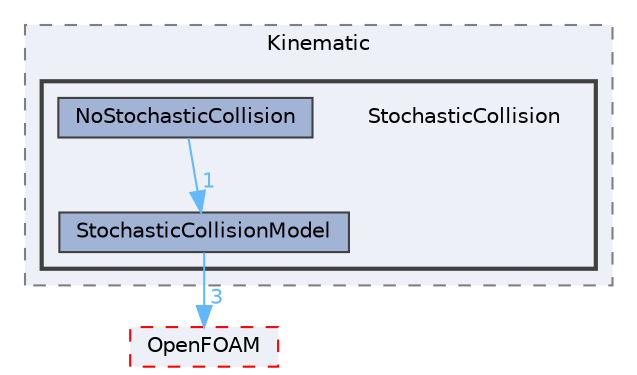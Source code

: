 digraph "src/lagrangian/intermediate/submodels/Kinematic/StochasticCollision"
{
 // LATEX_PDF_SIZE
  bgcolor="transparent";
  edge [fontname=Helvetica,fontsize=10,labelfontname=Helvetica,labelfontsize=10];
  node [fontname=Helvetica,fontsize=10,shape=box,height=0.2,width=0.4];
  compound=true
  subgraph clusterdir_280ce042c33ce1e00a1fb89491254772 {
    graph [ bgcolor="#edf0f7", pencolor="grey50", label="Kinematic", fontname=Helvetica,fontsize=10 style="filled,dashed", URL="dir_280ce042c33ce1e00a1fb89491254772.html",tooltip=""]
  subgraph clusterdir_83decfbee97b67bdfbabb760079715fa {
    graph [ bgcolor="#edf0f7", pencolor="grey25", label="", fontname=Helvetica,fontsize=10 style="filled,bold", URL="dir_83decfbee97b67bdfbabb760079715fa.html",tooltip=""]
    dir_83decfbee97b67bdfbabb760079715fa [shape=plaintext, label="StochasticCollision"];
  dir_10f45b25a03174ce4ab51009b2bd113f [label="NoStochasticCollision", fillcolor="#a2b4d6", color="grey25", style="filled", URL="dir_10f45b25a03174ce4ab51009b2bd113f.html",tooltip=""];
  dir_ba38f357888d99a65e2ac8c0bca68e1b [label="StochasticCollisionModel", fillcolor="#a2b4d6", color="grey25", style="filled", URL="dir_ba38f357888d99a65e2ac8c0bca68e1b.html",tooltip=""];
  }
  }
  dir_c5473ff19b20e6ec4dfe5c310b3778a8 [label="OpenFOAM", fillcolor="#edf0f7", color="red", style="filled,dashed", URL="dir_c5473ff19b20e6ec4dfe5c310b3778a8.html",tooltip=""];
  dir_10f45b25a03174ce4ab51009b2bd113f->dir_ba38f357888d99a65e2ac8c0bca68e1b [headlabel="1", labeldistance=1.5 headhref="dir_002601_003778.html" href="dir_002601_003778.html" color="steelblue1" fontcolor="steelblue1"];
  dir_ba38f357888d99a65e2ac8c0bca68e1b->dir_c5473ff19b20e6ec4dfe5c310b3778a8 [headlabel="3", labeldistance=1.5 headhref="dir_003778_002695.html" href="dir_003778_002695.html" color="steelblue1" fontcolor="steelblue1"];
}

